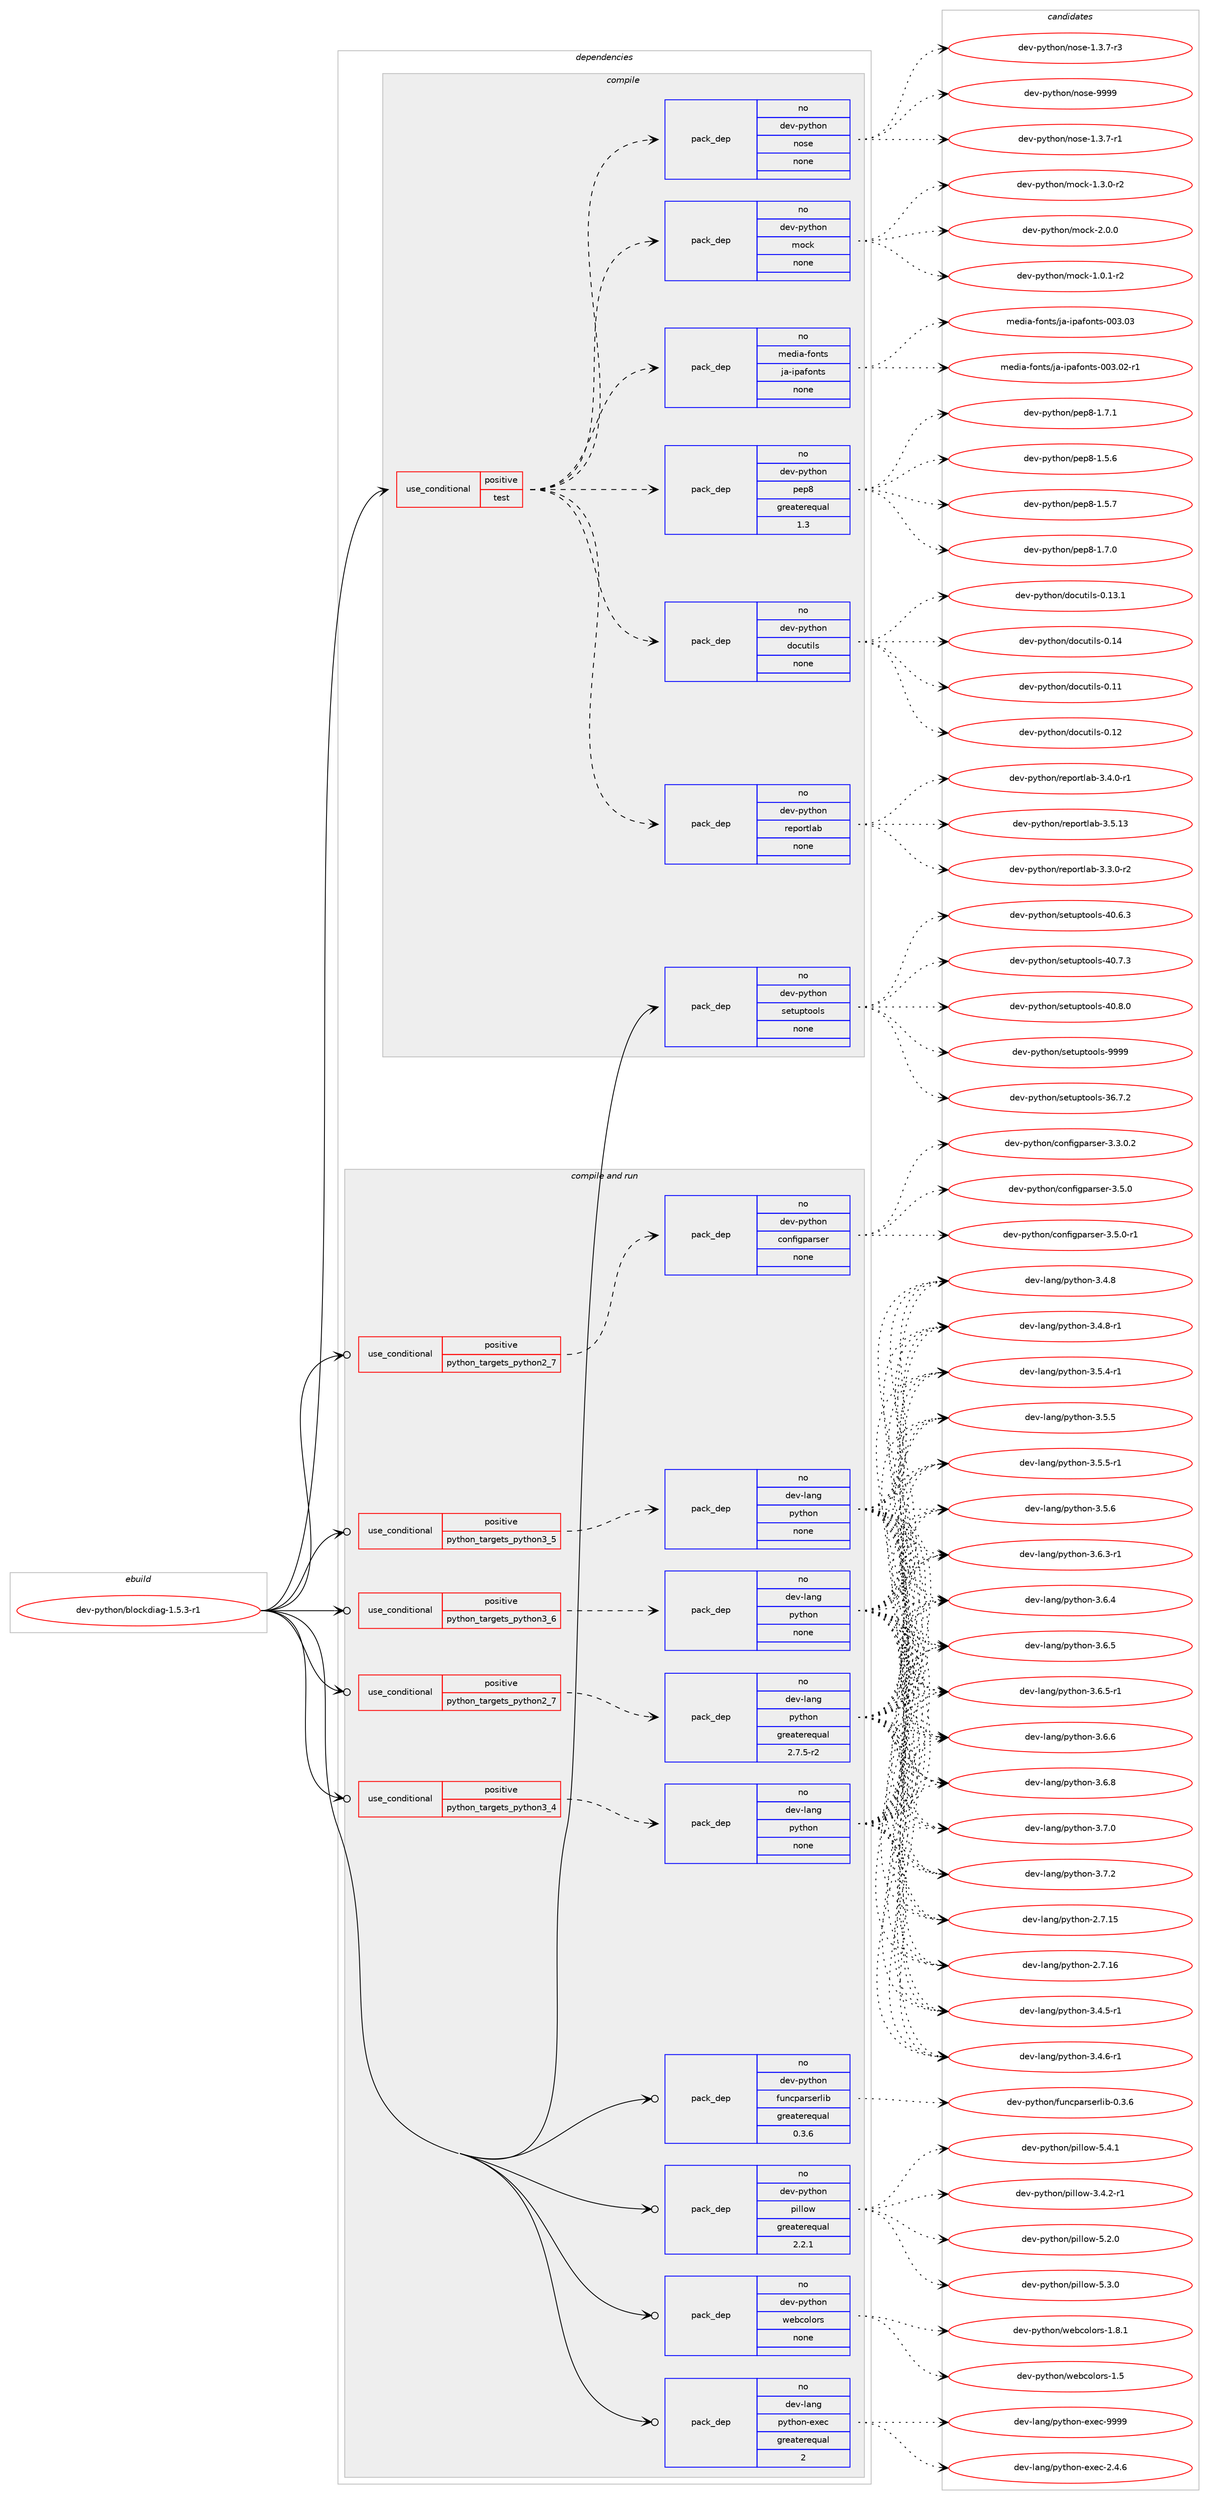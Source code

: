 digraph prolog {

# *************
# Graph options
# *************

newrank=true;
concentrate=true;
compound=true;
graph [rankdir=LR,fontname=Helvetica,fontsize=10,ranksep=1.5];#, ranksep=2.5, nodesep=0.2];
edge  [arrowhead=vee];
node  [fontname=Helvetica,fontsize=10];

# **********
# The ebuild
# **********

subgraph cluster_leftcol {
color=gray;
rank=same;
label=<<i>ebuild</i>>;
id [label="dev-python/blockdiag-1.5.3-r1", color=red, width=4, href="../dev-python/blockdiag-1.5.3-r1.svg"];
}

# ****************
# The dependencies
# ****************

subgraph cluster_midcol {
color=gray;
label=<<i>dependencies</i>>;
subgraph cluster_compile {
fillcolor="#eeeeee";
style=filled;
label=<<i>compile</i>>;
subgraph cond371760 {
dependency1401435 [label=<<TABLE BORDER="0" CELLBORDER="1" CELLSPACING="0" CELLPADDING="4"><TR><TD ROWSPAN="3" CELLPADDING="10">use_conditional</TD></TR><TR><TD>positive</TD></TR><TR><TD>test</TD></TR></TABLE>>, shape=none, color=red];
subgraph pack1006447 {
dependency1401436 [label=<<TABLE BORDER="0" CELLBORDER="1" CELLSPACING="0" CELLPADDING="4" WIDTH="220"><TR><TD ROWSPAN="6" CELLPADDING="30">pack_dep</TD></TR><TR><TD WIDTH="110">no</TD></TR><TR><TD>dev-python</TD></TR><TR><TD>mock</TD></TR><TR><TD>none</TD></TR><TR><TD></TD></TR></TABLE>>, shape=none, color=blue];
}
dependency1401435:e -> dependency1401436:w [weight=20,style="dashed",arrowhead="vee"];
subgraph pack1006448 {
dependency1401437 [label=<<TABLE BORDER="0" CELLBORDER="1" CELLSPACING="0" CELLPADDING="4" WIDTH="220"><TR><TD ROWSPAN="6" CELLPADDING="30">pack_dep</TD></TR><TR><TD WIDTH="110">no</TD></TR><TR><TD>dev-python</TD></TR><TR><TD>nose</TD></TR><TR><TD>none</TD></TR><TR><TD></TD></TR></TABLE>>, shape=none, color=blue];
}
dependency1401435:e -> dependency1401437:w [weight=20,style="dashed",arrowhead="vee"];
subgraph pack1006449 {
dependency1401438 [label=<<TABLE BORDER="0" CELLBORDER="1" CELLSPACING="0" CELLPADDING="4" WIDTH="220"><TR><TD ROWSPAN="6" CELLPADDING="30">pack_dep</TD></TR><TR><TD WIDTH="110">no</TD></TR><TR><TD>dev-python</TD></TR><TR><TD>reportlab</TD></TR><TR><TD>none</TD></TR><TR><TD></TD></TR></TABLE>>, shape=none, color=blue];
}
dependency1401435:e -> dependency1401438:w [weight=20,style="dashed",arrowhead="vee"];
subgraph pack1006450 {
dependency1401439 [label=<<TABLE BORDER="0" CELLBORDER="1" CELLSPACING="0" CELLPADDING="4" WIDTH="220"><TR><TD ROWSPAN="6" CELLPADDING="30">pack_dep</TD></TR><TR><TD WIDTH="110">no</TD></TR><TR><TD>dev-python</TD></TR><TR><TD>docutils</TD></TR><TR><TD>none</TD></TR><TR><TD></TD></TR></TABLE>>, shape=none, color=blue];
}
dependency1401435:e -> dependency1401439:w [weight=20,style="dashed",arrowhead="vee"];
subgraph pack1006451 {
dependency1401440 [label=<<TABLE BORDER="0" CELLBORDER="1" CELLSPACING="0" CELLPADDING="4" WIDTH="220"><TR><TD ROWSPAN="6" CELLPADDING="30">pack_dep</TD></TR><TR><TD WIDTH="110">no</TD></TR><TR><TD>dev-python</TD></TR><TR><TD>pep8</TD></TR><TR><TD>greaterequal</TD></TR><TR><TD>1.3</TD></TR></TABLE>>, shape=none, color=blue];
}
dependency1401435:e -> dependency1401440:w [weight=20,style="dashed",arrowhead="vee"];
subgraph pack1006452 {
dependency1401441 [label=<<TABLE BORDER="0" CELLBORDER="1" CELLSPACING="0" CELLPADDING="4" WIDTH="220"><TR><TD ROWSPAN="6" CELLPADDING="30">pack_dep</TD></TR><TR><TD WIDTH="110">no</TD></TR><TR><TD>media-fonts</TD></TR><TR><TD>ja-ipafonts</TD></TR><TR><TD>none</TD></TR><TR><TD></TD></TR></TABLE>>, shape=none, color=blue];
}
dependency1401435:e -> dependency1401441:w [weight=20,style="dashed",arrowhead="vee"];
}
id:e -> dependency1401435:w [weight=20,style="solid",arrowhead="vee"];
subgraph pack1006453 {
dependency1401442 [label=<<TABLE BORDER="0" CELLBORDER="1" CELLSPACING="0" CELLPADDING="4" WIDTH="220"><TR><TD ROWSPAN="6" CELLPADDING="30">pack_dep</TD></TR><TR><TD WIDTH="110">no</TD></TR><TR><TD>dev-python</TD></TR><TR><TD>setuptools</TD></TR><TR><TD>none</TD></TR><TR><TD></TD></TR></TABLE>>, shape=none, color=blue];
}
id:e -> dependency1401442:w [weight=20,style="solid",arrowhead="vee"];
}
subgraph cluster_compileandrun {
fillcolor="#eeeeee";
style=filled;
label=<<i>compile and run</i>>;
subgraph cond371761 {
dependency1401443 [label=<<TABLE BORDER="0" CELLBORDER="1" CELLSPACING="0" CELLPADDING="4"><TR><TD ROWSPAN="3" CELLPADDING="10">use_conditional</TD></TR><TR><TD>positive</TD></TR><TR><TD>python_targets_python2_7</TD></TR></TABLE>>, shape=none, color=red];
subgraph pack1006454 {
dependency1401444 [label=<<TABLE BORDER="0" CELLBORDER="1" CELLSPACING="0" CELLPADDING="4" WIDTH="220"><TR><TD ROWSPAN="6" CELLPADDING="30">pack_dep</TD></TR><TR><TD WIDTH="110">no</TD></TR><TR><TD>dev-lang</TD></TR><TR><TD>python</TD></TR><TR><TD>greaterequal</TD></TR><TR><TD>2.7.5-r2</TD></TR></TABLE>>, shape=none, color=blue];
}
dependency1401443:e -> dependency1401444:w [weight=20,style="dashed",arrowhead="vee"];
}
id:e -> dependency1401443:w [weight=20,style="solid",arrowhead="odotvee"];
subgraph cond371762 {
dependency1401445 [label=<<TABLE BORDER="0" CELLBORDER="1" CELLSPACING="0" CELLPADDING="4"><TR><TD ROWSPAN="3" CELLPADDING="10">use_conditional</TD></TR><TR><TD>positive</TD></TR><TR><TD>python_targets_python2_7</TD></TR></TABLE>>, shape=none, color=red];
subgraph pack1006455 {
dependency1401446 [label=<<TABLE BORDER="0" CELLBORDER="1" CELLSPACING="0" CELLPADDING="4" WIDTH="220"><TR><TD ROWSPAN="6" CELLPADDING="30">pack_dep</TD></TR><TR><TD WIDTH="110">no</TD></TR><TR><TD>dev-python</TD></TR><TR><TD>configparser</TD></TR><TR><TD>none</TD></TR><TR><TD></TD></TR></TABLE>>, shape=none, color=blue];
}
dependency1401445:e -> dependency1401446:w [weight=20,style="dashed",arrowhead="vee"];
}
id:e -> dependency1401445:w [weight=20,style="solid",arrowhead="odotvee"];
subgraph cond371763 {
dependency1401447 [label=<<TABLE BORDER="0" CELLBORDER="1" CELLSPACING="0" CELLPADDING="4"><TR><TD ROWSPAN="3" CELLPADDING="10">use_conditional</TD></TR><TR><TD>positive</TD></TR><TR><TD>python_targets_python3_4</TD></TR></TABLE>>, shape=none, color=red];
subgraph pack1006456 {
dependency1401448 [label=<<TABLE BORDER="0" CELLBORDER="1" CELLSPACING="0" CELLPADDING="4" WIDTH="220"><TR><TD ROWSPAN="6" CELLPADDING="30">pack_dep</TD></TR><TR><TD WIDTH="110">no</TD></TR><TR><TD>dev-lang</TD></TR><TR><TD>python</TD></TR><TR><TD>none</TD></TR><TR><TD></TD></TR></TABLE>>, shape=none, color=blue];
}
dependency1401447:e -> dependency1401448:w [weight=20,style="dashed",arrowhead="vee"];
}
id:e -> dependency1401447:w [weight=20,style="solid",arrowhead="odotvee"];
subgraph cond371764 {
dependency1401449 [label=<<TABLE BORDER="0" CELLBORDER="1" CELLSPACING="0" CELLPADDING="4"><TR><TD ROWSPAN="3" CELLPADDING="10">use_conditional</TD></TR><TR><TD>positive</TD></TR><TR><TD>python_targets_python3_5</TD></TR></TABLE>>, shape=none, color=red];
subgraph pack1006457 {
dependency1401450 [label=<<TABLE BORDER="0" CELLBORDER="1" CELLSPACING="0" CELLPADDING="4" WIDTH="220"><TR><TD ROWSPAN="6" CELLPADDING="30">pack_dep</TD></TR><TR><TD WIDTH="110">no</TD></TR><TR><TD>dev-lang</TD></TR><TR><TD>python</TD></TR><TR><TD>none</TD></TR><TR><TD></TD></TR></TABLE>>, shape=none, color=blue];
}
dependency1401449:e -> dependency1401450:w [weight=20,style="dashed",arrowhead="vee"];
}
id:e -> dependency1401449:w [weight=20,style="solid",arrowhead="odotvee"];
subgraph cond371765 {
dependency1401451 [label=<<TABLE BORDER="0" CELLBORDER="1" CELLSPACING="0" CELLPADDING="4"><TR><TD ROWSPAN="3" CELLPADDING="10">use_conditional</TD></TR><TR><TD>positive</TD></TR><TR><TD>python_targets_python3_6</TD></TR></TABLE>>, shape=none, color=red];
subgraph pack1006458 {
dependency1401452 [label=<<TABLE BORDER="0" CELLBORDER="1" CELLSPACING="0" CELLPADDING="4" WIDTH="220"><TR><TD ROWSPAN="6" CELLPADDING="30">pack_dep</TD></TR><TR><TD WIDTH="110">no</TD></TR><TR><TD>dev-lang</TD></TR><TR><TD>python</TD></TR><TR><TD>none</TD></TR><TR><TD></TD></TR></TABLE>>, shape=none, color=blue];
}
dependency1401451:e -> dependency1401452:w [weight=20,style="dashed",arrowhead="vee"];
}
id:e -> dependency1401451:w [weight=20,style="solid",arrowhead="odotvee"];
subgraph pack1006459 {
dependency1401453 [label=<<TABLE BORDER="0" CELLBORDER="1" CELLSPACING="0" CELLPADDING="4" WIDTH="220"><TR><TD ROWSPAN="6" CELLPADDING="30">pack_dep</TD></TR><TR><TD WIDTH="110">no</TD></TR><TR><TD>dev-lang</TD></TR><TR><TD>python-exec</TD></TR><TR><TD>greaterequal</TD></TR><TR><TD>2</TD></TR></TABLE>>, shape=none, color=blue];
}
id:e -> dependency1401453:w [weight=20,style="solid",arrowhead="odotvee"];
subgraph pack1006460 {
dependency1401454 [label=<<TABLE BORDER="0" CELLBORDER="1" CELLSPACING="0" CELLPADDING="4" WIDTH="220"><TR><TD ROWSPAN="6" CELLPADDING="30">pack_dep</TD></TR><TR><TD WIDTH="110">no</TD></TR><TR><TD>dev-python</TD></TR><TR><TD>funcparserlib</TD></TR><TR><TD>greaterequal</TD></TR><TR><TD>0.3.6</TD></TR></TABLE>>, shape=none, color=blue];
}
id:e -> dependency1401454:w [weight=20,style="solid",arrowhead="odotvee"];
subgraph pack1006461 {
dependency1401455 [label=<<TABLE BORDER="0" CELLBORDER="1" CELLSPACING="0" CELLPADDING="4" WIDTH="220"><TR><TD ROWSPAN="6" CELLPADDING="30">pack_dep</TD></TR><TR><TD WIDTH="110">no</TD></TR><TR><TD>dev-python</TD></TR><TR><TD>pillow</TD></TR><TR><TD>greaterequal</TD></TR><TR><TD>2.2.1</TD></TR></TABLE>>, shape=none, color=blue];
}
id:e -> dependency1401455:w [weight=20,style="solid",arrowhead="odotvee"];
subgraph pack1006462 {
dependency1401456 [label=<<TABLE BORDER="0" CELLBORDER="1" CELLSPACING="0" CELLPADDING="4" WIDTH="220"><TR><TD ROWSPAN="6" CELLPADDING="30">pack_dep</TD></TR><TR><TD WIDTH="110">no</TD></TR><TR><TD>dev-python</TD></TR><TR><TD>webcolors</TD></TR><TR><TD>none</TD></TR><TR><TD></TD></TR></TABLE>>, shape=none, color=blue];
}
id:e -> dependency1401456:w [weight=20,style="solid",arrowhead="odotvee"];
}
subgraph cluster_run {
fillcolor="#eeeeee";
style=filled;
label=<<i>run</i>>;
}
}

# **************
# The candidates
# **************

subgraph cluster_choices {
rank=same;
color=gray;
label=<<i>candidates</i>>;

subgraph choice1006447 {
color=black;
nodesep=1;
choice1001011184511212111610411111047109111991074549464846494511450 [label="dev-python/mock-1.0.1-r2", color=red, width=4,href="../dev-python/mock-1.0.1-r2.svg"];
choice1001011184511212111610411111047109111991074549465146484511450 [label="dev-python/mock-1.3.0-r2", color=red, width=4,href="../dev-python/mock-1.3.0-r2.svg"];
choice100101118451121211161041111104710911199107455046484648 [label="dev-python/mock-2.0.0", color=red, width=4,href="../dev-python/mock-2.0.0.svg"];
dependency1401436:e -> choice1001011184511212111610411111047109111991074549464846494511450:w [style=dotted,weight="100"];
dependency1401436:e -> choice1001011184511212111610411111047109111991074549465146484511450:w [style=dotted,weight="100"];
dependency1401436:e -> choice100101118451121211161041111104710911199107455046484648:w [style=dotted,weight="100"];
}
subgraph choice1006448 {
color=black;
nodesep=1;
choice10010111845112121116104111110471101111151014549465146554511449 [label="dev-python/nose-1.3.7-r1", color=red, width=4,href="../dev-python/nose-1.3.7-r1.svg"];
choice10010111845112121116104111110471101111151014549465146554511451 [label="dev-python/nose-1.3.7-r3", color=red, width=4,href="../dev-python/nose-1.3.7-r3.svg"];
choice10010111845112121116104111110471101111151014557575757 [label="dev-python/nose-9999", color=red, width=4,href="../dev-python/nose-9999.svg"];
dependency1401437:e -> choice10010111845112121116104111110471101111151014549465146554511449:w [style=dotted,weight="100"];
dependency1401437:e -> choice10010111845112121116104111110471101111151014549465146554511451:w [style=dotted,weight="100"];
dependency1401437:e -> choice10010111845112121116104111110471101111151014557575757:w [style=dotted,weight="100"];
}
subgraph choice1006449 {
color=black;
nodesep=1;
choice100101118451121211161041111104711410111211111411610897984551465146484511450 [label="dev-python/reportlab-3.3.0-r2", color=red, width=4,href="../dev-python/reportlab-3.3.0-r2.svg"];
choice100101118451121211161041111104711410111211111411610897984551465246484511449 [label="dev-python/reportlab-3.4.0-r1", color=red, width=4,href="../dev-python/reportlab-3.4.0-r1.svg"];
choice1001011184511212111610411111047114101112111114116108979845514653464951 [label="dev-python/reportlab-3.5.13", color=red, width=4,href="../dev-python/reportlab-3.5.13.svg"];
dependency1401438:e -> choice100101118451121211161041111104711410111211111411610897984551465146484511450:w [style=dotted,weight="100"];
dependency1401438:e -> choice100101118451121211161041111104711410111211111411610897984551465246484511449:w [style=dotted,weight="100"];
dependency1401438:e -> choice1001011184511212111610411111047114101112111114116108979845514653464951:w [style=dotted,weight="100"];
}
subgraph choice1006450 {
color=black;
nodesep=1;
choice1001011184511212111610411111047100111991171161051081154548464949 [label="dev-python/docutils-0.11", color=red, width=4,href="../dev-python/docutils-0.11.svg"];
choice1001011184511212111610411111047100111991171161051081154548464950 [label="dev-python/docutils-0.12", color=red, width=4,href="../dev-python/docutils-0.12.svg"];
choice10010111845112121116104111110471001119911711610510811545484649514649 [label="dev-python/docutils-0.13.1", color=red, width=4,href="../dev-python/docutils-0.13.1.svg"];
choice1001011184511212111610411111047100111991171161051081154548464952 [label="dev-python/docutils-0.14", color=red, width=4,href="../dev-python/docutils-0.14.svg"];
dependency1401439:e -> choice1001011184511212111610411111047100111991171161051081154548464949:w [style=dotted,weight="100"];
dependency1401439:e -> choice1001011184511212111610411111047100111991171161051081154548464950:w [style=dotted,weight="100"];
dependency1401439:e -> choice10010111845112121116104111110471001119911711610510811545484649514649:w [style=dotted,weight="100"];
dependency1401439:e -> choice1001011184511212111610411111047100111991171161051081154548464952:w [style=dotted,weight="100"];
}
subgraph choice1006451 {
color=black;
nodesep=1;
choice100101118451121211161041111104711210111256454946534654 [label="dev-python/pep8-1.5.6", color=red, width=4,href="../dev-python/pep8-1.5.6.svg"];
choice100101118451121211161041111104711210111256454946534655 [label="dev-python/pep8-1.5.7", color=red, width=4,href="../dev-python/pep8-1.5.7.svg"];
choice100101118451121211161041111104711210111256454946554648 [label="dev-python/pep8-1.7.0", color=red, width=4,href="../dev-python/pep8-1.7.0.svg"];
choice100101118451121211161041111104711210111256454946554649 [label="dev-python/pep8-1.7.1", color=red, width=4,href="../dev-python/pep8-1.7.1.svg"];
dependency1401440:e -> choice100101118451121211161041111104711210111256454946534654:w [style=dotted,weight="100"];
dependency1401440:e -> choice100101118451121211161041111104711210111256454946534655:w [style=dotted,weight="100"];
dependency1401440:e -> choice100101118451121211161041111104711210111256454946554648:w [style=dotted,weight="100"];
dependency1401440:e -> choice100101118451121211161041111104711210111256454946554649:w [style=dotted,weight="100"];
}
subgraph choice1006452 {
color=black;
nodesep=1;
choice109101100105974510211111011611547106974510511297102111110116115454848514648504511449 [label="media-fonts/ja-ipafonts-003.02-r1", color=red, width=4,href="../media-fonts/ja-ipafonts-003.02-r1.svg"];
choice10910110010597451021111101161154710697451051129710211111011611545484851464851 [label="media-fonts/ja-ipafonts-003.03", color=red, width=4,href="../media-fonts/ja-ipafonts-003.03.svg"];
dependency1401441:e -> choice109101100105974510211111011611547106974510511297102111110116115454848514648504511449:w [style=dotted,weight="100"];
dependency1401441:e -> choice10910110010597451021111101161154710697451051129710211111011611545484851464851:w [style=dotted,weight="100"];
}
subgraph choice1006453 {
color=black;
nodesep=1;
choice100101118451121211161041111104711510111611711211611111110811545515446554650 [label="dev-python/setuptools-36.7.2", color=red, width=4,href="../dev-python/setuptools-36.7.2.svg"];
choice100101118451121211161041111104711510111611711211611111110811545524846544651 [label="dev-python/setuptools-40.6.3", color=red, width=4,href="../dev-python/setuptools-40.6.3.svg"];
choice100101118451121211161041111104711510111611711211611111110811545524846554651 [label="dev-python/setuptools-40.7.3", color=red, width=4,href="../dev-python/setuptools-40.7.3.svg"];
choice100101118451121211161041111104711510111611711211611111110811545524846564648 [label="dev-python/setuptools-40.8.0", color=red, width=4,href="../dev-python/setuptools-40.8.0.svg"];
choice10010111845112121116104111110471151011161171121161111111081154557575757 [label="dev-python/setuptools-9999", color=red, width=4,href="../dev-python/setuptools-9999.svg"];
dependency1401442:e -> choice100101118451121211161041111104711510111611711211611111110811545515446554650:w [style=dotted,weight="100"];
dependency1401442:e -> choice100101118451121211161041111104711510111611711211611111110811545524846544651:w [style=dotted,weight="100"];
dependency1401442:e -> choice100101118451121211161041111104711510111611711211611111110811545524846554651:w [style=dotted,weight="100"];
dependency1401442:e -> choice100101118451121211161041111104711510111611711211611111110811545524846564648:w [style=dotted,weight="100"];
dependency1401442:e -> choice10010111845112121116104111110471151011161171121161111111081154557575757:w [style=dotted,weight="100"];
}
subgraph choice1006454 {
color=black;
nodesep=1;
choice10010111845108971101034711212111610411111045504655464953 [label="dev-lang/python-2.7.15", color=red, width=4,href="../dev-lang/python-2.7.15.svg"];
choice10010111845108971101034711212111610411111045504655464954 [label="dev-lang/python-2.7.16", color=red, width=4,href="../dev-lang/python-2.7.16.svg"];
choice1001011184510897110103471121211161041111104551465246534511449 [label="dev-lang/python-3.4.5-r1", color=red, width=4,href="../dev-lang/python-3.4.5-r1.svg"];
choice1001011184510897110103471121211161041111104551465246544511449 [label="dev-lang/python-3.4.6-r1", color=red, width=4,href="../dev-lang/python-3.4.6-r1.svg"];
choice100101118451089711010347112121116104111110455146524656 [label="dev-lang/python-3.4.8", color=red, width=4,href="../dev-lang/python-3.4.8.svg"];
choice1001011184510897110103471121211161041111104551465246564511449 [label="dev-lang/python-3.4.8-r1", color=red, width=4,href="../dev-lang/python-3.4.8-r1.svg"];
choice1001011184510897110103471121211161041111104551465346524511449 [label="dev-lang/python-3.5.4-r1", color=red, width=4,href="../dev-lang/python-3.5.4-r1.svg"];
choice100101118451089711010347112121116104111110455146534653 [label="dev-lang/python-3.5.5", color=red, width=4,href="../dev-lang/python-3.5.5.svg"];
choice1001011184510897110103471121211161041111104551465346534511449 [label="dev-lang/python-3.5.5-r1", color=red, width=4,href="../dev-lang/python-3.5.5-r1.svg"];
choice100101118451089711010347112121116104111110455146534654 [label="dev-lang/python-3.5.6", color=red, width=4,href="../dev-lang/python-3.5.6.svg"];
choice1001011184510897110103471121211161041111104551465446514511449 [label="dev-lang/python-3.6.3-r1", color=red, width=4,href="../dev-lang/python-3.6.3-r1.svg"];
choice100101118451089711010347112121116104111110455146544652 [label="dev-lang/python-3.6.4", color=red, width=4,href="../dev-lang/python-3.6.4.svg"];
choice100101118451089711010347112121116104111110455146544653 [label="dev-lang/python-3.6.5", color=red, width=4,href="../dev-lang/python-3.6.5.svg"];
choice1001011184510897110103471121211161041111104551465446534511449 [label="dev-lang/python-3.6.5-r1", color=red, width=4,href="../dev-lang/python-3.6.5-r1.svg"];
choice100101118451089711010347112121116104111110455146544654 [label="dev-lang/python-3.6.6", color=red, width=4,href="../dev-lang/python-3.6.6.svg"];
choice100101118451089711010347112121116104111110455146544656 [label="dev-lang/python-3.6.8", color=red, width=4,href="../dev-lang/python-3.6.8.svg"];
choice100101118451089711010347112121116104111110455146554648 [label="dev-lang/python-3.7.0", color=red, width=4,href="../dev-lang/python-3.7.0.svg"];
choice100101118451089711010347112121116104111110455146554650 [label="dev-lang/python-3.7.2", color=red, width=4,href="../dev-lang/python-3.7.2.svg"];
dependency1401444:e -> choice10010111845108971101034711212111610411111045504655464953:w [style=dotted,weight="100"];
dependency1401444:e -> choice10010111845108971101034711212111610411111045504655464954:w [style=dotted,weight="100"];
dependency1401444:e -> choice1001011184510897110103471121211161041111104551465246534511449:w [style=dotted,weight="100"];
dependency1401444:e -> choice1001011184510897110103471121211161041111104551465246544511449:w [style=dotted,weight="100"];
dependency1401444:e -> choice100101118451089711010347112121116104111110455146524656:w [style=dotted,weight="100"];
dependency1401444:e -> choice1001011184510897110103471121211161041111104551465246564511449:w [style=dotted,weight="100"];
dependency1401444:e -> choice1001011184510897110103471121211161041111104551465346524511449:w [style=dotted,weight="100"];
dependency1401444:e -> choice100101118451089711010347112121116104111110455146534653:w [style=dotted,weight="100"];
dependency1401444:e -> choice1001011184510897110103471121211161041111104551465346534511449:w [style=dotted,weight="100"];
dependency1401444:e -> choice100101118451089711010347112121116104111110455146534654:w [style=dotted,weight="100"];
dependency1401444:e -> choice1001011184510897110103471121211161041111104551465446514511449:w [style=dotted,weight="100"];
dependency1401444:e -> choice100101118451089711010347112121116104111110455146544652:w [style=dotted,weight="100"];
dependency1401444:e -> choice100101118451089711010347112121116104111110455146544653:w [style=dotted,weight="100"];
dependency1401444:e -> choice1001011184510897110103471121211161041111104551465446534511449:w [style=dotted,weight="100"];
dependency1401444:e -> choice100101118451089711010347112121116104111110455146544654:w [style=dotted,weight="100"];
dependency1401444:e -> choice100101118451089711010347112121116104111110455146544656:w [style=dotted,weight="100"];
dependency1401444:e -> choice100101118451089711010347112121116104111110455146554648:w [style=dotted,weight="100"];
dependency1401444:e -> choice100101118451089711010347112121116104111110455146554650:w [style=dotted,weight="100"];
}
subgraph choice1006455 {
color=black;
nodesep=1;
choice100101118451121211161041111104799111110102105103112971141151011144551465146484650 [label="dev-python/configparser-3.3.0.2", color=red, width=4,href="../dev-python/configparser-3.3.0.2.svg"];
choice10010111845112121116104111110479911111010210510311297114115101114455146534648 [label="dev-python/configparser-3.5.0", color=red, width=4,href="../dev-python/configparser-3.5.0.svg"];
choice100101118451121211161041111104799111110102105103112971141151011144551465346484511449 [label="dev-python/configparser-3.5.0-r1", color=red, width=4,href="../dev-python/configparser-3.5.0-r1.svg"];
dependency1401446:e -> choice100101118451121211161041111104799111110102105103112971141151011144551465146484650:w [style=dotted,weight="100"];
dependency1401446:e -> choice10010111845112121116104111110479911111010210510311297114115101114455146534648:w [style=dotted,weight="100"];
dependency1401446:e -> choice100101118451121211161041111104799111110102105103112971141151011144551465346484511449:w [style=dotted,weight="100"];
}
subgraph choice1006456 {
color=black;
nodesep=1;
choice10010111845108971101034711212111610411111045504655464953 [label="dev-lang/python-2.7.15", color=red, width=4,href="../dev-lang/python-2.7.15.svg"];
choice10010111845108971101034711212111610411111045504655464954 [label="dev-lang/python-2.7.16", color=red, width=4,href="../dev-lang/python-2.7.16.svg"];
choice1001011184510897110103471121211161041111104551465246534511449 [label="dev-lang/python-3.4.5-r1", color=red, width=4,href="../dev-lang/python-3.4.5-r1.svg"];
choice1001011184510897110103471121211161041111104551465246544511449 [label="dev-lang/python-3.4.6-r1", color=red, width=4,href="../dev-lang/python-3.4.6-r1.svg"];
choice100101118451089711010347112121116104111110455146524656 [label="dev-lang/python-3.4.8", color=red, width=4,href="../dev-lang/python-3.4.8.svg"];
choice1001011184510897110103471121211161041111104551465246564511449 [label="dev-lang/python-3.4.8-r1", color=red, width=4,href="../dev-lang/python-3.4.8-r1.svg"];
choice1001011184510897110103471121211161041111104551465346524511449 [label="dev-lang/python-3.5.4-r1", color=red, width=4,href="../dev-lang/python-3.5.4-r1.svg"];
choice100101118451089711010347112121116104111110455146534653 [label="dev-lang/python-3.5.5", color=red, width=4,href="../dev-lang/python-3.5.5.svg"];
choice1001011184510897110103471121211161041111104551465346534511449 [label="dev-lang/python-3.5.5-r1", color=red, width=4,href="../dev-lang/python-3.5.5-r1.svg"];
choice100101118451089711010347112121116104111110455146534654 [label="dev-lang/python-3.5.6", color=red, width=4,href="../dev-lang/python-3.5.6.svg"];
choice1001011184510897110103471121211161041111104551465446514511449 [label="dev-lang/python-3.6.3-r1", color=red, width=4,href="../dev-lang/python-3.6.3-r1.svg"];
choice100101118451089711010347112121116104111110455146544652 [label="dev-lang/python-3.6.4", color=red, width=4,href="../dev-lang/python-3.6.4.svg"];
choice100101118451089711010347112121116104111110455146544653 [label="dev-lang/python-3.6.5", color=red, width=4,href="../dev-lang/python-3.6.5.svg"];
choice1001011184510897110103471121211161041111104551465446534511449 [label="dev-lang/python-3.6.5-r1", color=red, width=4,href="../dev-lang/python-3.6.5-r1.svg"];
choice100101118451089711010347112121116104111110455146544654 [label="dev-lang/python-3.6.6", color=red, width=4,href="../dev-lang/python-3.6.6.svg"];
choice100101118451089711010347112121116104111110455146544656 [label="dev-lang/python-3.6.8", color=red, width=4,href="../dev-lang/python-3.6.8.svg"];
choice100101118451089711010347112121116104111110455146554648 [label="dev-lang/python-3.7.0", color=red, width=4,href="../dev-lang/python-3.7.0.svg"];
choice100101118451089711010347112121116104111110455146554650 [label="dev-lang/python-3.7.2", color=red, width=4,href="../dev-lang/python-3.7.2.svg"];
dependency1401448:e -> choice10010111845108971101034711212111610411111045504655464953:w [style=dotted,weight="100"];
dependency1401448:e -> choice10010111845108971101034711212111610411111045504655464954:w [style=dotted,weight="100"];
dependency1401448:e -> choice1001011184510897110103471121211161041111104551465246534511449:w [style=dotted,weight="100"];
dependency1401448:e -> choice1001011184510897110103471121211161041111104551465246544511449:w [style=dotted,weight="100"];
dependency1401448:e -> choice100101118451089711010347112121116104111110455146524656:w [style=dotted,weight="100"];
dependency1401448:e -> choice1001011184510897110103471121211161041111104551465246564511449:w [style=dotted,weight="100"];
dependency1401448:e -> choice1001011184510897110103471121211161041111104551465346524511449:w [style=dotted,weight="100"];
dependency1401448:e -> choice100101118451089711010347112121116104111110455146534653:w [style=dotted,weight="100"];
dependency1401448:e -> choice1001011184510897110103471121211161041111104551465346534511449:w [style=dotted,weight="100"];
dependency1401448:e -> choice100101118451089711010347112121116104111110455146534654:w [style=dotted,weight="100"];
dependency1401448:e -> choice1001011184510897110103471121211161041111104551465446514511449:w [style=dotted,weight="100"];
dependency1401448:e -> choice100101118451089711010347112121116104111110455146544652:w [style=dotted,weight="100"];
dependency1401448:e -> choice100101118451089711010347112121116104111110455146544653:w [style=dotted,weight="100"];
dependency1401448:e -> choice1001011184510897110103471121211161041111104551465446534511449:w [style=dotted,weight="100"];
dependency1401448:e -> choice100101118451089711010347112121116104111110455146544654:w [style=dotted,weight="100"];
dependency1401448:e -> choice100101118451089711010347112121116104111110455146544656:w [style=dotted,weight="100"];
dependency1401448:e -> choice100101118451089711010347112121116104111110455146554648:w [style=dotted,weight="100"];
dependency1401448:e -> choice100101118451089711010347112121116104111110455146554650:w [style=dotted,weight="100"];
}
subgraph choice1006457 {
color=black;
nodesep=1;
choice10010111845108971101034711212111610411111045504655464953 [label="dev-lang/python-2.7.15", color=red, width=4,href="../dev-lang/python-2.7.15.svg"];
choice10010111845108971101034711212111610411111045504655464954 [label="dev-lang/python-2.7.16", color=red, width=4,href="../dev-lang/python-2.7.16.svg"];
choice1001011184510897110103471121211161041111104551465246534511449 [label="dev-lang/python-3.4.5-r1", color=red, width=4,href="../dev-lang/python-3.4.5-r1.svg"];
choice1001011184510897110103471121211161041111104551465246544511449 [label="dev-lang/python-3.4.6-r1", color=red, width=4,href="../dev-lang/python-3.4.6-r1.svg"];
choice100101118451089711010347112121116104111110455146524656 [label="dev-lang/python-3.4.8", color=red, width=4,href="../dev-lang/python-3.4.8.svg"];
choice1001011184510897110103471121211161041111104551465246564511449 [label="dev-lang/python-3.4.8-r1", color=red, width=4,href="../dev-lang/python-3.4.8-r1.svg"];
choice1001011184510897110103471121211161041111104551465346524511449 [label="dev-lang/python-3.5.4-r1", color=red, width=4,href="../dev-lang/python-3.5.4-r1.svg"];
choice100101118451089711010347112121116104111110455146534653 [label="dev-lang/python-3.5.5", color=red, width=4,href="../dev-lang/python-3.5.5.svg"];
choice1001011184510897110103471121211161041111104551465346534511449 [label="dev-lang/python-3.5.5-r1", color=red, width=4,href="../dev-lang/python-3.5.5-r1.svg"];
choice100101118451089711010347112121116104111110455146534654 [label="dev-lang/python-3.5.6", color=red, width=4,href="../dev-lang/python-3.5.6.svg"];
choice1001011184510897110103471121211161041111104551465446514511449 [label="dev-lang/python-3.6.3-r1", color=red, width=4,href="../dev-lang/python-3.6.3-r1.svg"];
choice100101118451089711010347112121116104111110455146544652 [label="dev-lang/python-3.6.4", color=red, width=4,href="../dev-lang/python-3.6.4.svg"];
choice100101118451089711010347112121116104111110455146544653 [label="dev-lang/python-3.6.5", color=red, width=4,href="../dev-lang/python-3.6.5.svg"];
choice1001011184510897110103471121211161041111104551465446534511449 [label="dev-lang/python-3.6.5-r1", color=red, width=4,href="../dev-lang/python-3.6.5-r1.svg"];
choice100101118451089711010347112121116104111110455146544654 [label="dev-lang/python-3.6.6", color=red, width=4,href="../dev-lang/python-3.6.6.svg"];
choice100101118451089711010347112121116104111110455146544656 [label="dev-lang/python-3.6.8", color=red, width=4,href="../dev-lang/python-3.6.8.svg"];
choice100101118451089711010347112121116104111110455146554648 [label="dev-lang/python-3.7.0", color=red, width=4,href="../dev-lang/python-3.7.0.svg"];
choice100101118451089711010347112121116104111110455146554650 [label="dev-lang/python-3.7.2", color=red, width=4,href="../dev-lang/python-3.7.2.svg"];
dependency1401450:e -> choice10010111845108971101034711212111610411111045504655464953:w [style=dotted,weight="100"];
dependency1401450:e -> choice10010111845108971101034711212111610411111045504655464954:w [style=dotted,weight="100"];
dependency1401450:e -> choice1001011184510897110103471121211161041111104551465246534511449:w [style=dotted,weight="100"];
dependency1401450:e -> choice1001011184510897110103471121211161041111104551465246544511449:w [style=dotted,weight="100"];
dependency1401450:e -> choice100101118451089711010347112121116104111110455146524656:w [style=dotted,weight="100"];
dependency1401450:e -> choice1001011184510897110103471121211161041111104551465246564511449:w [style=dotted,weight="100"];
dependency1401450:e -> choice1001011184510897110103471121211161041111104551465346524511449:w [style=dotted,weight="100"];
dependency1401450:e -> choice100101118451089711010347112121116104111110455146534653:w [style=dotted,weight="100"];
dependency1401450:e -> choice1001011184510897110103471121211161041111104551465346534511449:w [style=dotted,weight="100"];
dependency1401450:e -> choice100101118451089711010347112121116104111110455146534654:w [style=dotted,weight="100"];
dependency1401450:e -> choice1001011184510897110103471121211161041111104551465446514511449:w [style=dotted,weight="100"];
dependency1401450:e -> choice100101118451089711010347112121116104111110455146544652:w [style=dotted,weight="100"];
dependency1401450:e -> choice100101118451089711010347112121116104111110455146544653:w [style=dotted,weight="100"];
dependency1401450:e -> choice1001011184510897110103471121211161041111104551465446534511449:w [style=dotted,weight="100"];
dependency1401450:e -> choice100101118451089711010347112121116104111110455146544654:w [style=dotted,weight="100"];
dependency1401450:e -> choice100101118451089711010347112121116104111110455146544656:w [style=dotted,weight="100"];
dependency1401450:e -> choice100101118451089711010347112121116104111110455146554648:w [style=dotted,weight="100"];
dependency1401450:e -> choice100101118451089711010347112121116104111110455146554650:w [style=dotted,weight="100"];
}
subgraph choice1006458 {
color=black;
nodesep=1;
choice10010111845108971101034711212111610411111045504655464953 [label="dev-lang/python-2.7.15", color=red, width=4,href="../dev-lang/python-2.7.15.svg"];
choice10010111845108971101034711212111610411111045504655464954 [label="dev-lang/python-2.7.16", color=red, width=4,href="../dev-lang/python-2.7.16.svg"];
choice1001011184510897110103471121211161041111104551465246534511449 [label="dev-lang/python-3.4.5-r1", color=red, width=4,href="../dev-lang/python-3.4.5-r1.svg"];
choice1001011184510897110103471121211161041111104551465246544511449 [label="dev-lang/python-3.4.6-r1", color=red, width=4,href="../dev-lang/python-3.4.6-r1.svg"];
choice100101118451089711010347112121116104111110455146524656 [label="dev-lang/python-3.4.8", color=red, width=4,href="../dev-lang/python-3.4.8.svg"];
choice1001011184510897110103471121211161041111104551465246564511449 [label="dev-lang/python-3.4.8-r1", color=red, width=4,href="../dev-lang/python-3.4.8-r1.svg"];
choice1001011184510897110103471121211161041111104551465346524511449 [label="dev-lang/python-3.5.4-r1", color=red, width=4,href="../dev-lang/python-3.5.4-r1.svg"];
choice100101118451089711010347112121116104111110455146534653 [label="dev-lang/python-3.5.5", color=red, width=4,href="../dev-lang/python-3.5.5.svg"];
choice1001011184510897110103471121211161041111104551465346534511449 [label="dev-lang/python-3.5.5-r1", color=red, width=4,href="../dev-lang/python-3.5.5-r1.svg"];
choice100101118451089711010347112121116104111110455146534654 [label="dev-lang/python-3.5.6", color=red, width=4,href="../dev-lang/python-3.5.6.svg"];
choice1001011184510897110103471121211161041111104551465446514511449 [label="dev-lang/python-3.6.3-r1", color=red, width=4,href="../dev-lang/python-3.6.3-r1.svg"];
choice100101118451089711010347112121116104111110455146544652 [label="dev-lang/python-3.6.4", color=red, width=4,href="../dev-lang/python-3.6.4.svg"];
choice100101118451089711010347112121116104111110455146544653 [label="dev-lang/python-3.6.5", color=red, width=4,href="../dev-lang/python-3.6.5.svg"];
choice1001011184510897110103471121211161041111104551465446534511449 [label="dev-lang/python-3.6.5-r1", color=red, width=4,href="../dev-lang/python-3.6.5-r1.svg"];
choice100101118451089711010347112121116104111110455146544654 [label="dev-lang/python-3.6.6", color=red, width=4,href="../dev-lang/python-3.6.6.svg"];
choice100101118451089711010347112121116104111110455146544656 [label="dev-lang/python-3.6.8", color=red, width=4,href="../dev-lang/python-3.6.8.svg"];
choice100101118451089711010347112121116104111110455146554648 [label="dev-lang/python-3.7.0", color=red, width=4,href="../dev-lang/python-3.7.0.svg"];
choice100101118451089711010347112121116104111110455146554650 [label="dev-lang/python-3.7.2", color=red, width=4,href="../dev-lang/python-3.7.2.svg"];
dependency1401452:e -> choice10010111845108971101034711212111610411111045504655464953:w [style=dotted,weight="100"];
dependency1401452:e -> choice10010111845108971101034711212111610411111045504655464954:w [style=dotted,weight="100"];
dependency1401452:e -> choice1001011184510897110103471121211161041111104551465246534511449:w [style=dotted,weight="100"];
dependency1401452:e -> choice1001011184510897110103471121211161041111104551465246544511449:w [style=dotted,weight="100"];
dependency1401452:e -> choice100101118451089711010347112121116104111110455146524656:w [style=dotted,weight="100"];
dependency1401452:e -> choice1001011184510897110103471121211161041111104551465246564511449:w [style=dotted,weight="100"];
dependency1401452:e -> choice1001011184510897110103471121211161041111104551465346524511449:w [style=dotted,weight="100"];
dependency1401452:e -> choice100101118451089711010347112121116104111110455146534653:w [style=dotted,weight="100"];
dependency1401452:e -> choice1001011184510897110103471121211161041111104551465346534511449:w [style=dotted,weight="100"];
dependency1401452:e -> choice100101118451089711010347112121116104111110455146534654:w [style=dotted,weight="100"];
dependency1401452:e -> choice1001011184510897110103471121211161041111104551465446514511449:w [style=dotted,weight="100"];
dependency1401452:e -> choice100101118451089711010347112121116104111110455146544652:w [style=dotted,weight="100"];
dependency1401452:e -> choice100101118451089711010347112121116104111110455146544653:w [style=dotted,weight="100"];
dependency1401452:e -> choice1001011184510897110103471121211161041111104551465446534511449:w [style=dotted,weight="100"];
dependency1401452:e -> choice100101118451089711010347112121116104111110455146544654:w [style=dotted,weight="100"];
dependency1401452:e -> choice100101118451089711010347112121116104111110455146544656:w [style=dotted,weight="100"];
dependency1401452:e -> choice100101118451089711010347112121116104111110455146554648:w [style=dotted,weight="100"];
dependency1401452:e -> choice100101118451089711010347112121116104111110455146554650:w [style=dotted,weight="100"];
}
subgraph choice1006459 {
color=black;
nodesep=1;
choice1001011184510897110103471121211161041111104510112010199455046524654 [label="dev-lang/python-exec-2.4.6", color=red, width=4,href="../dev-lang/python-exec-2.4.6.svg"];
choice10010111845108971101034711212111610411111045101120101994557575757 [label="dev-lang/python-exec-9999", color=red, width=4,href="../dev-lang/python-exec-9999.svg"];
dependency1401453:e -> choice1001011184510897110103471121211161041111104510112010199455046524654:w [style=dotted,weight="100"];
dependency1401453:e -> choice10010111845108971101034711212111610411111045101120101994557575757:w [style=dotted,weight="100"];
}
subgraph choice1006460 {
color=black;
nodesep=1;
choice1001011184511212111610411111047102117110991129711411510111410810598454846514654 [label="dev-python/funcparserlib-0.3.6", color=red, width=4,href="../dev-python/funcparserlib-0.3.6.svg"];
dependency1401454:e -> choice1001011184511212111610411111047102117110991129711411510111410810598454846514654:w [style=dotted,weight="100"];
}
subgraph choice1006461 {
color=black;
nodesep=1;
choice10010111845112121116104111110471121051081081111194551465246504511449 [label="dev-python/pillow-3.4.2-r1", color=red, width=4,href="../dev-python/pillow-3.4.2-r1.svg"];
choice1001011184511212111610411111047112105108108111119455346504648 [label="dev-python/pillow-5.2.0", color=red, width=4,href="../dev-python/pillow-5.2.0.svg"];
choice1001011184511212111610411111047112105108108111119455346514648 [label="dev-python/pillow-5.3.0", color=red, width=4,href="../dev-python/pillow-5.3.0.svg"];
choice1001011184511212111610411111047112105108108111119455346524649 [label="dev-python/pillow-5.4.1", color=red, width=4,href="../dev-python/pillow-5.4.1.svg"];
dependency1401455:e -> choice10010111845112121116104111110471121051081081111194551465246504511449:w [style=dotted,weight="100"];
dependency1401455:e -> choice1001011184511212111610411111047112105108108111119455346504648:w [style=dotted,weight="100"];
dependency1401455:e -> choice1001011184511212111610411111047112105108108111119455346514648:w [style=dotted,weight="100"];
dependency1401455:e -> choice1001011184511212111610411111047112105108108111119455346524649:w [style=dotted,weight="100"];
}
subgraph choice1006462 {
color=black;
nodesep=1;
choice1001011184511212111610411111047119101989911110811111411545494653 [label="dev-python/webcolors-1.5", color=red, width=4,href="../dev-python/webcolors-1.5.svg"];
choice10010111845112121116104111110471191019899111108111114115454946564649 [label="dev-python/webcolors-1.8.1", color=red, width=4,href="../dev-python/webcolors-1.8.1.svg"];
dependency1401456:e -> choice1001011184511212111610411111047119101989911110811111411545494653:w [style=dotted,weight="100"];
dependency1401456:e -> choice10010111845112121116104111110471191019899111108111114115454946564649:w [style=dotted,weight="100"];
}
}

}
